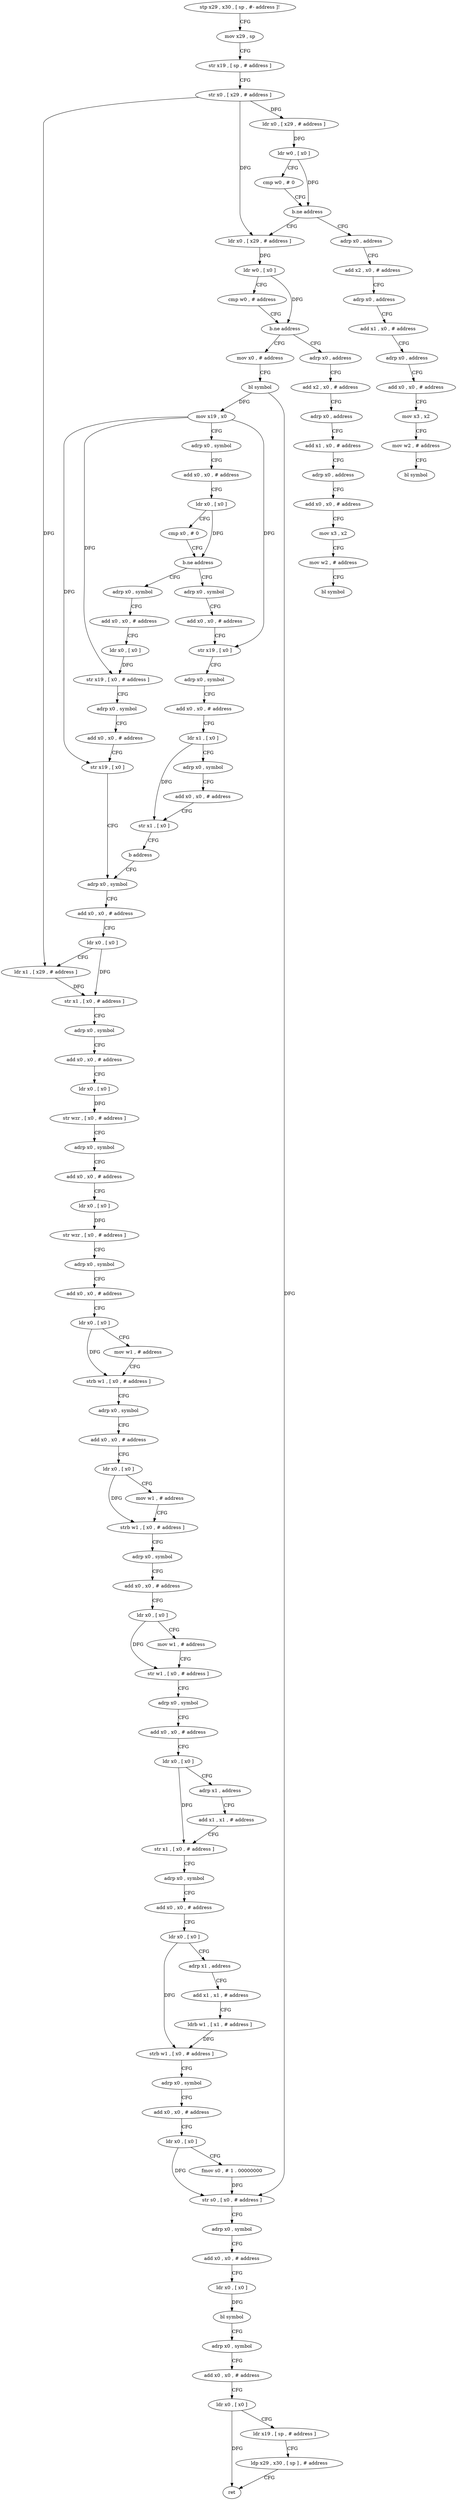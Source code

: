 digraph "func" {
"4238672" [label = "stp x29 , x30 , [ sp , #- address ]!" ]
"4238676" [label = "mov x29 , sp" ]
"4238680" [label = "str x19 , [ sp , # address ]" ]
"4238684" [label = "str x0 , [ x29 , # address ]" ]
"4238688" [label = "ldr x0 , [ x29 , # address ]" ]
"4238692" [label = "ldr w0 , [ x0 ]" ]
"4238696" [label = "cmp w0 , # 0" ]
"4238700" [label = "b.ne address" ]
"4238740" [label = "ldr x0 , [ x29 , # address ]" ]
"4238704" [label = "adrp x0 , address" ]
"4238744" [label = "ldr w0 , [ x0 ]" ]
"4238748" [label = "cmp w0 , # address" ]
"4238752" [label = "b.ne address" ]
"4238792" [label = "mov x0 , # address" ]
"4238756" [label = "adrp x0 , address" ]
"4238708" [label = "add x2 , x0 , # address" ]
"4238712" [label = "adrp x0 , address" ]
"4238716" [label = "add x1 , x0 , # address" ]
"4238720" [label = "adrp x0 , address" ]
"4238724" [label = "add x0 , x0 , # address" ]
"4238728" [label = "mov x3 , x2" ]
"4238732" [label = "mov w2 , # address" ]
"4238736" [label = "bl symbol" ]
"4238796" [label = "bl symbol" ]
"4238800" [label = "mov x19 , x0" ]
"4238804" [label = "adrp x0 , symbol" ]
"4238808" [label = "add x0 , x0 , # address" ]
"4238812" [label = "ldr x0 , [ x0 ]" ]
"4238816" [label = "cmp x0 , # 0" ]
"4238820" [label = "b.ne address" ]
"4238864" [label = "adrp x0 , symbol" ]
"4238824" [label = "adrp x0 , symbol" ]
"4238760" [label = "add x2 , x0 , # address" ]
"4238764" [label = "adrp x0 , address" ]
"4238768" [label = "add x1 , x0 , # address" ]
"4238772" [label = "adrp x0 , address" ]
"4238776" [label = "add x0 , x0 , # address" ]
"4238780" [label = "mov x3 , x2" ]
"4238784" [label = "mov w2 , # address" ]
"4238788" [label = "bl symbol" ]
"4238868" [label = "add x0 , x0 , # address" ]
"4238872" [label = "ldr x0 , [ x0 ]" ]
"4238876" [label = "str x19 , [ x0 , # address ]" ]
"4238880" [label = "adrp x0 , symbol" ]
"4238884" [label = "add x0 , x0 , # address" ]
"4238888" [label = "str x19 , [ x0 ]" ]
"4238892" [label = "adrp x0 , symbol" ]
"4238828" [label = "add x0 , x0 , # address" ]
"4238832" [label = "str x19 , [ x0 ]" ]
"4238836" [label = "adrp x0 , symbol" ]
"4238840" [label = "add x0 , x0 , # address" ]
"4238844" [label = "ldr x1 , [ x0 ]" ]
"4238848" [label = "adrp x0 , symbol" ]
"4238852" [label = "add x0 , x0 , # address" ]
"4238856" [label = "str x1 , [ x0 ]" ]
"4238860" [label = "b address" ]
"4238896" [label = "add x0 , x0 , # address" ]
"4238900" [label = "ldr x0 , [ x0 ]" ]
"4238904" [label = "ldr x1 , [ x29 , # address ]" ]
"4238908" [label = "str x1 , [ x0 , # address ]" ]
"4238912" [label = "adrp x0 , symbol" ]
"4238916" [label = "add x0 , x0 , # address" ]
"4238920" [label = "ldr x0 , [ x0 ]" ]
"4238924" [label = "str wzr , [ x0 , # address ]" ]
"4238928" [label = "adrp x0 , symbol" ]
"4238932" [label = "add x0 , x0 , # address" ]
"4238936" [label = "ldr x0 , [ x0 ]" ]
"4238940" [label = "str wzr , [ x0 , # address ]" ]
"4238944" [label = "adrp x0 , symbol" ]
"4238948" [label = "add x0 , x0 , # address" ]
"4238952" [label = "ldr x0 , [ x0 ]" ]
"4238956" [label = "mov w1 , # address" ]
"4238960" [label = "strb w1 , [ x0 , # address ]" ]
"4238964" [label = "adrp x0 , symbol" ]
"4238968" [label = "add x0 , x0 , # address" ]
"4238972" [label = "ldr x0 , [ x0 ]" ]
"4238976" [label = "mov w1 , # address" ]
"4238980" [label = "strb w1 , [ x0 , # address ]" ]
"4238984" [label = "adrp x0 , symbol" ]
"4238988" [label = "add x0 , x0 , # address" ]
"4238992" [label = "ldr x0 , [ x0 ]" ]
"4238996" [label = "mov w1 , # address" ]
"4239000" [label = "str w1 , [ x0 , # address ]" ]
"4239004" [label = "adrp x0 , symbol" ]
"4239008" [label = "add x0 , x0 , # address" ]
"4239012" [label = "ldr x0 , [ x0 ]" ]
"4239016" [label = "adrp x1 , address" ]
"4239020" [label = "add x1 , x1 , # address" ]
"4239024" [label = "str x1 , [ x0 , # address ]" ]
"4239028" [label = "adrp x0 , symbol" ]
"4239032" [label = "add x0 , x0 , # address" ]
"4239036" [label = "ldr x0 , [ x0 ]" ]
"4239040" [label = "adrp x1 , address" ]
"4239044" [label = "add x1 , x1 , # address" ]
"4239048" [label = "ldrb w1 , [ x1 , # address ]" ]
"4239052" [label = "strb w1 , [ x0 , # address ]" ]
"4239056" [label = "adrp x0 , symbol" ]
"4239060" [label = "add x0 , x0 , # address" ]
"4239064" [label = "ldr x0 , [ x0 ]" ]
"4239068" [label = "fmov s0 , # 1 . 00000000" ]
"4239072" [label = "str s0 , [ x0 , # address ]" ]
"4239076" [label = "adrp x0 , symbol" ]
"4239080" [label = "add x0 , x0 , # address" ]
"4239084" [label = "ldr x0 , [ x0 ]" ]
"4239088" [label = "bl symbol" ]
"4239092" [label = "adrp x0 , symbol" ]
"4239096" [label = "add x0 , x0 , # address" ]
"4239100" [label = "ldr x0 , [ x0 ]" ]
"4239104" [label = "ldr x19 , [ sp , # address ]" ]
"4239108" [label = "ldp x29 , x30 , [ sp ] , # address" ]
"4239112" [label = "ret" ]
"4238672" -> "4238676" [ label = "CFG" ]
"4238676" -> "4238680" [ label = "CFG" ]
"4238680" -> "4238684" [ label = "CFG" ]
"4238684" -> "4238688" [ label = "DFG" ]
"4238684" -> "4238740" [ label = "DFG" ]
"4238684" -> "4238904" [ label = "DFG" ]
"4238688" -> "4238692" [ label = "DFG" ]
"4238692" -> "4238696" [ label = "CFG" ]
"4238692" -> "4238700" [ label = "DFG" ]
"4238696" -> "4238700" [ label = "CFG" ]
"4238700" -> "4238740" [ label = "CFG" ]
"4238700" -> "4238704" [ label = "CFG" ]
"4238740" -> "4238744" [ label = "DFG" ]
"4238704" -> "4238708" [ label = "CFG" ]
"4238744" -> "4238748" [ label = "CFG" ]
"4238744" -> "4238752" [ label = "DFG" ]
"4238748" -> "4238752" [ label = "CFG" ]
"4238752" -> "4238792" [ label = "CFG" ]
"4238752" -> "4238756" [ label = "CFG" ]
"4238792" -> "4238796" [ label = "CFG" ]
"4238756" -> "4238760" [ label = "CFG" ]
"4238708" -> "4238712" [ label = "CFG" ]
"4238712" -> "4238716" [ label = "CFG" ]
"4238716" -> "4238720" [ label = "CFG" ]
"4238720" -> "4238724" [ label = "CFG" ]
"4238724" -> "4238728" [ label = "CFG" ]
"4238728" -> "4238732" [ label = "CFG" ]
"4238732" -> "4238736" [ label = "CFG" ]
"4238796" -> "4238800" [ label = "DFG" ]
"4238796" -> "4239072" [ label = "DFG" ]
"4238800" -> "4238804" [ label = "CFG" ]
"4238800" -> "4238876" [ label = "DFG" ]
"4238800" -> "4238888" [ label = "DFG" ]
"4238800" -> "4238832" [ label = "DFG" ]
"4238804" -> "4238808" [ label = "CFG" ]
"4238808" -> "4238812" [ label = "CFG" ]
"4238812" -> "4238816" [ label = "CFG" ]
"4238812" -> "4238820" [ label = "DFG" ]
"4238816" -> "4238820" [ label = "CFG" ]
"4238820" -> "4238864" [ label = "CFG" ]
"4238820" -> "4238824" [ label = "CFG" ]
"4238864" -> "4238868" [ label = "CFG" ]
"4238824" -> "4238828" [ label = "CFG" ]
"4238760" -> "4238764" [ label = "CFG" ]
"4238764" -> "4238768" [ label = "CFG" ]
"4238768" -> "4238772" [ label = "CFG" ]
"4238772" -> "4238776" [ label = "CFG" ]
"4238776" -> "4238780" [ label = "CFG" ]
"4238780" -> "4238784" [ label = "CFG" ]
"4238784" -> "4238788" [ label = "CFG" ]
"4238868" -> "4238872" [ label = "CFG" ]
"4238872" -> "4238876" [ label = "DFG" ]
"4238876" -> "4238880" [ label = "CFG" ]
"4238880" -> "4238884" [ label = "CFG" ]
"4238884" -> "4238888" [ label = "CFG" ]
"4238888" -> "4238892" [ label = "CFG" ]
"4238892" -> "4238896" [ label = "CFG" ]
"4238828" -> "4238832" [ label = "CFG" ]
"4238832" -> "4238836" [ label = "CFG" ]
"4238836" -> "4238840" [ label = "CFG" ]
"4238840" -> "4238844" [ label = "CFG" ]
"4238844" -> "4238848" [ label = "CFG" ]
"4238844" -> "4238856" [ label = "DFG" ]
"4238848" -> "4238852" [ label = "CFG" ]
"4238852" -> "4238856" [ label = "CFG" ]
"4238856" -> "4238860" [ label = "CFG" ]
"4238860" -> "4238892" [ label = "CFG" ]
"4238896" -> "4238900" [ label = "CFG" ]
"4238900" -> "4238904" [ label = "CFG" ]
"4238900" -> "4238908" [ label = "DFG" ]
"4238904" -> "4238908" [ label = "DFG" ]
"4238908" -> "4238912" [ label = "CFG" ]
"4238912" -> "4238916" [ label = "CFG" ]
"4238916" -> "4238920" [ label = "CFG" ]
"4238920" -> "4238924" [ label = "DFG" ]
"4238924" -> "4238928" [ label = "CFG" ]
"4238928" -> "4238932" [ label = "CFG" ]
"4238932" -> "4238936" [ label = "CFG" ]
"4238936" -> "4238940" [ label = "DFG" ]
"4238940" -> "4238944" [ label = "CFG" ]
"4238944" -> "4238948" [ label = "CFG" ]
"4238948" -> "4238952" [ label = "CFG" ]
"4238952" -> "4238956" [ label = "CFG" ]
"4238952" -> "4238960" [ label = "DFG" ]
"4238956" -> "4238960" [ label = "CFG" ]
"4238960" -> "4238964" [ label = "CFG" ]
"4238964" -> "4238968" [ label = "CFG" ]
"4238968" -> "4238972" [ label = "CFG" ]
"4238972" -> "4238976" [ label = "CFG" ]
"4238972" -> "4238980" [ label = "DFG" ]
"4238976" -> "4238980" [ label = "CFG" ]
"4238980" -> "4238984" [ label = "CFG" ]
"4238984" -> "4238988" [ label = "CFG" ]
"4238988" -> "4238992" [ label = "CFG" ]
"4238992" -> "4238996" [ label = "CFG" ]
"4238992" -> "4239000" [ label = "DFG" ]
"4238996" -> "4239000" [ label = "CFG" ]
"4239000" -> "4239004" [ label = "CFG" ]
"4239004" -> "4239008" [ label = "CFG" ]
"4239008" -> "4239012" [ label = "CFG" ]
"4239012" -> "4239016" [ label = "CFG" ]
"4239012" -> "4239024" [ label = "DFG" ]
"4239016" -> "4239020" [ label = "CFG" ]
"4239020" -> "4239024" [ label = "CFG" ]
"4239024" -> "4239028" [ label = "CFG" ]
"4239028" -> "4239032" [ label = "CFG" ]
"4239032" -> "4239036" [ label = "CFG" ]
"4239036" -> "4239040" [ label = "CFG" ]
"4239036" -> "4239052" [ label = "DFG" ]
"4239040" -> "4239044" [ label = "CFG" ]
"4239044" -> "4239048" [ label = "CFG" ]
"4239048" -> "4239052" [ label = "DFG" ]
"4239052" -> "4239056" [ label = "CFG" ]
"4239056" -> "4239060" [ label = "CFG" ]
"4239060" -> "4239064" [ label = "CFG" ]
"4239064" -> "4239068" [ label = "CFG" ]
"4239064" -> "4239072" [ label = "DFG" ]
"4239068" -> "4239072" [ label = "DFG" ]
"4239072" -> "4239076" [ label = "CFG" ]
"4239076" -> "4239080" [ label = "CFG" ]
"4239080" -> "4239084" [ label = "CFG" ]
"4239084" -> "4239088" [ label = "DFG" ]
"4239088" -> "4239092" [ label = "CFG" ]
"4239092" -> "4239096" [ label = "CFG" ]
"4239096" -> "4239100" [ label = "CFG" ]
"4239100" -> "4239104" [ label = "CFG" ]
"4239100" -> "4239112" [ label = "DFG" ]
"4239104" -> "4239108" [ label = "CFG" ]
"4239108" -> "4239112" [ label = "CFG" ]
}
